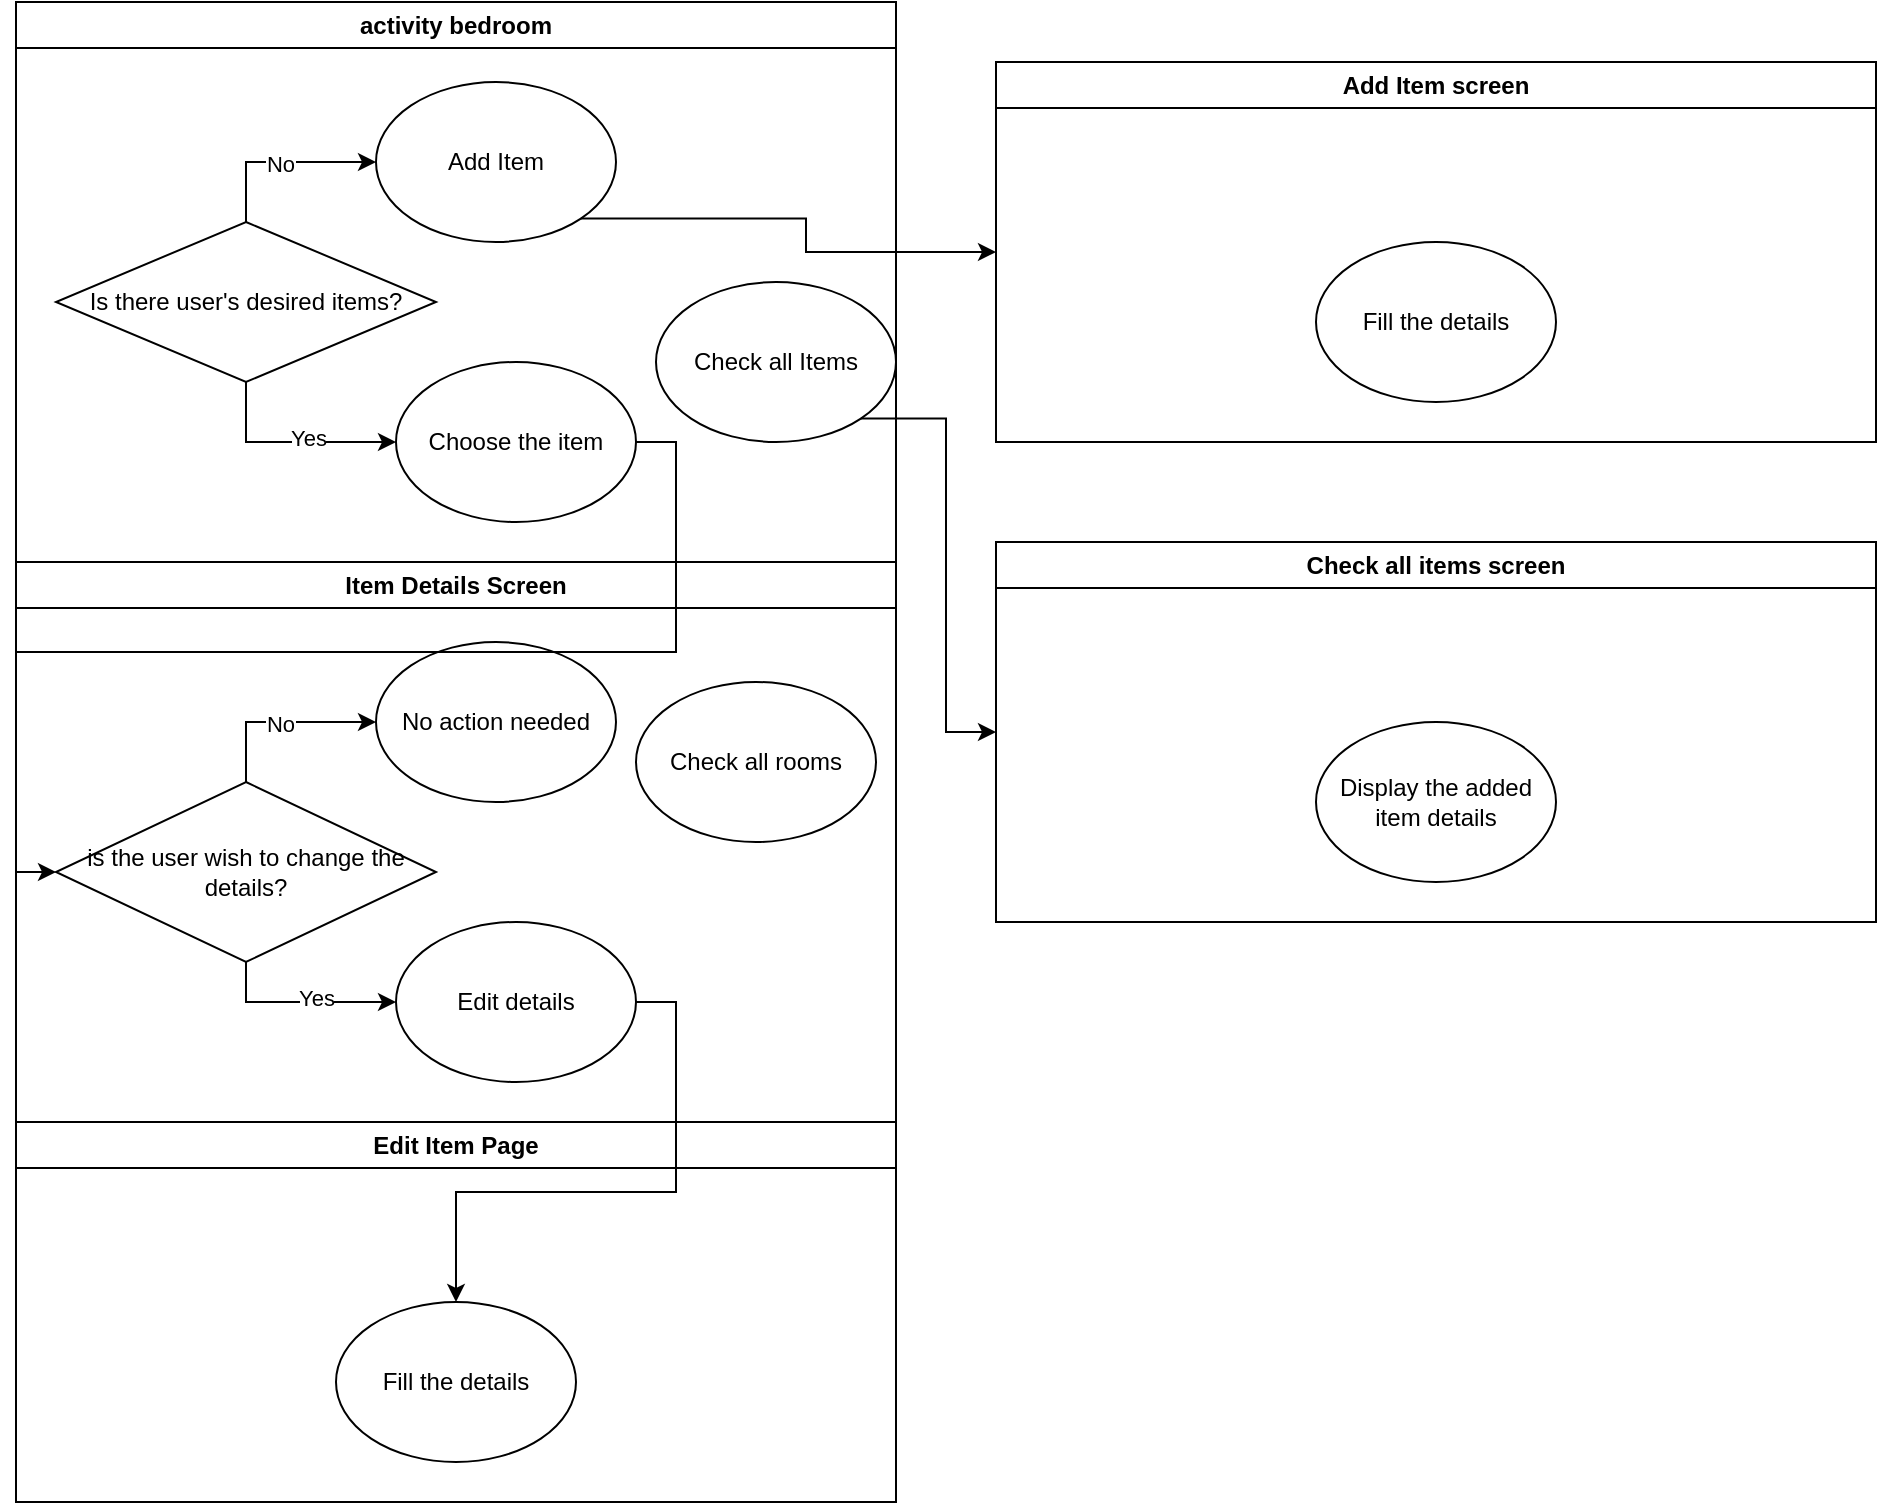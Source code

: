 <mxfile version="24.7.17">
  <diagram name="Page-1" id="eoc4MKagsMnlG2iia2Lf">
    <mxGraphModel dx="1050" dy="565" grid="1" gridSize="10" guides="1" tooltips="1" connect="1" arrows="1" fold="1" page="1" pageScale="1" pageWidth="850" pageHeight="1100" math="0" shadow="0">
      <root>
        <mxCell id="0" />
        <mxCell id="1" parent="0" />
        <mxCell id="W7nW2BxCHRV_zjZKXj0f-22" value="activity bedroom" style="swimlane;whiteSpace=wrap;html=1;" parent="1" vertex="1">
          <mxGeometry x="340" y="50" width="440" height="280" as="geometry" />
        </mxCell>
        <mxCell id="W7nW2BxCHRV_zjZKXj0f-23" style="edgeStyle=orthogonalEdgeStyle;rounded=0;orthogonalLoop=1;jettySize=auto;html=1;entryX=0;entryY=0.5;entryDx=0;entryDy=0;" parent="W7nW2BxCHRV_zjZKXj0f-22" source="W7nW2BxCHRV_zjZKXj0f-25" target="W7nW2BxCHRV_zjZKXj0f-29" edge="1">
          <mxGeometry relative="1" as="geometry" />
        </mxCell>
        <mxCell id="W7nW2BxCHRV_zjZKXj0f-24" value="Yes" style="edgeLabel;html=1;align=center;verticalAlign=middle;resizable=0;points=[];" parent="W7nW2BxCHRV_zjZKXj0f-23" vertex="1" connectable="0">
          <mxGeometry x="0.155" y="2" relative="1" as="geometry">
            <mxPoint as="offset" />
          </mxGeometry>
        </mxCell>
        <mxCell id="W7nW2BxCHRV_zjZKXj0f-25" value="Is there user&#39;s desired items?" style="rhombus;whiteSpace=wrap;html=1;" parent="W7nW2BxCHRV_zjZKXj0f-22" vertex="1">
          <mxGeometry x="20" y="110" width="190" height="80" as="geometry" />
        </mxCell>
        <mxCell id="W7nW2BxCHRV_zjZKXj0f-26" style="edgeStyle=orthogonalEdgeStyle;rounded=0;orthogonalLoop=1;jettySize=auto;html=1;entryX=0;entryY=0.5;entryDx=0;entryDy=0;" parent="W7nW2BxCHRV_zjZKXj0f-22" source="W7nW2BxCHRV_zjZKXj0f-25" target="W7nW2BxCHRV_zjZKXj0f-28" edge="1">
          <mxGeometry relative="1" as="geometry" />
        </mxCell>
        <mxCell id="W7nW2BxCHRV_zjZKXj0f-27" value="No" style="edgeLabel;html=1;align=center;verticalAlign=middle;resizable=0;points=[];" parent="W7nW2BxCHRV_zjZKXj0f-26" vertex="1" connectable="0">
          <mxGeometry x="-0.016" y="-1" relative="1" as="geometry">
            <mxPoint as="offset" />
          </mxGeometry>
        </mxCell>
        <mxCell id="W7nW2BxCHRV_zjZKXj0f-28" value="Add Item" style="ellipse;whiteSpace=wrap;html=1;" parent="W7nW2BxCHRV_zjZKXj0f-22" vertex="1">
          <mxGeometry x="180" y="40" width="120" height="80" as="geometry" />
        </mxCell>
        <mxCell id="W7nW2BxCHRV_zjZKXj0f-29" value="Choose the item" style="ellipse;whiteSpace=wrap;html=1;" parent="W7nW2BxCHRV_zjZKXj0f-22" vertex="1">
          <mxGeometry x="190" y="180" width="120" height="80" as="geometry" />
        </mxCell>
        <mxCell id="W7nW2BxCHRV_zjZKXj0f-31" value="Check all Items" style="ellipse;whiteSpace=wrap;html=1;" parent="W7nW2BxCHRV_zjZKXj0f-22" vertex="1">
          <mxGeometry x="320" y="140" width="120" height="80" as="geometry" />
        </mxCell>
        <mxCell id="W7nW2BxCHRV_zjZKXj0f-48" value="Item Details Screen" style="swimlane;whiteSpace=wrap;html=1;" parent="1" vertex="1">
          <mxGeometry x="340" y="330" width="440" height="280" as="geometry" />
        </mxCell>
        <mxCell id="W7nW2BxCHRV_zjZKXj0f-49" style="edgeStyle=orthogonalEdgeStyle;rounded=0;orthogonalLoop=1;jettySize=auto;html=1;entryX=0;entryY=0.5;entryDx=0;entryDy=0;" parent="W7nW2BxCHRV_zjZKXj0f-48" source="W7nW2BxCHRV_zjZKXj0f-51" target="W7nW2BxCHRV_zjZKXj0f-55" edge="1">
          <mxGeometry relative="1" as="geometry" />
        </mxCell>
        <mxCell id="W7nW2BxCHRV_zjZKXj0f-50" value="Yes" style="edgeLabel;html=1;align=center;verticalAlign=middle;resizable=0;points=[];" parent="W7nW2BxCHRV_zjZKXj0f-49" vertex="1" connectable="0">
          <mxGeometry x="0.155" y="2" relative="1" as="geometry">
            <mxPoint as="offset" />
          </mxGeometry>
        </mxCell>
        <mxCell id="W7nW2BxCHRV_zjZKXj0f-51" value="is the user wish to change the details?" style="rhombus;whiteSpace=wrap;html=1;" parent="W7nW2BxCHRV_zjZKXj0f-48" vertex="1">
          <mxGeometry x="20" y="110" width="190" height="90" as="geometry" />
        </mxCell>
        <mxCell id="W7nW2BxCHRV_zjZKXj0f-52" style="edgeStyle=orthogonalEdgeStyle;rounded=0;orthogonalLoop=1;jettySize=auto;html=1;entryX=0;entryY=0.5;entryDx=0;entryDy=0;" parent="W7nW2BxCHRV_zjZKXj0f-48" source="W7nW2BxCHRV_zjZKXj0f-51" target="W7nW2BxCHRV_zjZKXj0f-54" edge="1">
          <mxGeometry relative="1" as="geometry" />
        </mxCell>
        <mxCell id="W7nW2BxCHRV_zjZKXj0f-53" value="No" style="edgeLabel;html=1;align=center;verticalAlign=middle;resizable=0;points=[];" parent="W7nW2BxCHRV_zjZKXj0f-52" vertex="1" connectable="0">
          <mxGeometry x="-0.016" y="-1" relative="1" as="geometry">
            <mxPoint as="offset" />
          </mxGeometry>
        </mxCell>
        <mxCell id="W7nW2BxCHRV_zjZKXj0f-54" value="No action needed" style="ellipse;whiteSpace=wrap;html=1;" parent="W7nW2BxCHRV_zjZKXj0f-48" vertex="1">
          <mxGeometry x="180" y="40" width="120" height="80" as="geometry" />
        </mxCell>
        <mxCell id="W7nW2BxCHRV_zjZKXj0f-55" value="Edit details" style="ellipse;whiteSpace=wrap;html=1;" parent="W7nW2BxCHRV_zjZKXj0f-48" vertex="1">
          <mxGeometry x="190" y="180" width="120" height="80" as="geometry" />
        </mxCell>
        <mxCell id="W7nW2BxCHRV_zjZKXj0f-57" value="Check all rooms" style="ellipse;whiteSpace=wrap;html=1;" parent="W7nW2BxCHRV_zjZKXj0f-48" vertex="1">
          <mxGeometry x="310" y="60" width="120" height="80" as="geometry" />
        </mxCell>
        <mxCell id="7I4hs-MUoRhDfMfP-qmd-4" value="Edit Item Page" style="swimlane;whiteSpace=wrap;html=1;" vertex="1" parent="1">
          <mxGeometry x="340" y="610" width="440" height="190" as="geometry" />
        </mxCell>
        <mxCell id="7I4hs-MUoRhDfMfP-qmd-5" value="Fill the details" style="ellipse;whiteSpace=wrap;html=1;" vertex="1" parent="7I4hs-MUoRhDfMfP-qmd-4">
          <mxGeometry x="160" y="90" width="120" height="80" as="geometry" />
        </mxCell>
        <mxCell id="7I4hs-MUoRhDfMfP-qmd-7" style="edgeStyle=orthogonalEdgeStyle;rounded=0;orthogonalLoop=1;jettySize=auto;html=1;exitX=1;exitY=0.5;exitDx=0;exitDy=0;" edge="1" parent="1" source="W7nW2BxCHRV_zjZKXj0f-55" target="7I4hs-MUoRhDfMfP-qmd-5">
          <mxGeometry relative="1" as="geometry" />
        </mxCell>
        <mxCell id="7I4hs-MUoRhDfMfP-qmd-8" style="edgeStyle=orthogonalEdgeStyle;rounded=0;orthogonalLoop=1;jettySize=auto;html=1;exitX=1;exitY=0.5;exitDx=0;exitDy=0;entryX=0;entryY=0.5;entryDx=0;entryDy=0;" edge="1" parent="1" source="W7nW2BxCHRV_zjZKXj0f-29" target="W7nW2BxCHRV_zjZKXj0f-51">
          <mxGeometry relative="1" as="geometry" />
        </mxCell>
        <mxCell id="7I4hs-MUoRhDfMfP-qmd-9" value="Add Item screen" style="swimlane;whiteSpace=wrap;html=1;" vertex="1" parent="1">
          <mxGeometry x="830" y="80" width="440" height="190" as="geometry" />
        </mxCell>
        <mxCell id="7I4hs-MUoRhDfMfP-qmd-10" value="Fill the details" style="ellipse;whiteSpace=wrap;html=1;" vertex="1" parent="7I4hs-MUoRhDfMfP-qmd-9">
          <mxGeometry x="160" y="90" width="120" height="80" as="geometry" />
        </mxCell>
        <mxCell id="7I4hs-MUoRhDfMfP-qmd-11" style="edgeStyle=orthogonalEdgeStyle;rounded=0;orthogonalLoop=1;jettySize=auto;html=1;exitX=1;exitY=1;exitDx=0;exitDy=0;entryX=0;entryY=0.5;entryDx=0;entryDy=0;" edge="1" parent="1" source="W7nW2BxCHRV_zjZKXj0f-28" target="7I4hs-MUoRhDfMfP-qmd-9">
          <mxGeometry relative="1" as="geometry" />
        </mxCell>
        <mxCell id="7I4hs-MUoRhDfMfP-qmd-12" value="Check all items screen" style="swimlane;whiteSpace=wrap;html=1;" vertex="1" parent="1">
          <mxGeometry x="830" y="320" width="440" height="190" as="geometry" />
        </mxCell>
        <mxCell id="7I4hs-MUoRhDfMfP-qmd-13" value="Display the added item details" style="ellipse;whiteSpace=wrap;html=1;" vertex="1" parent="7I4hs-MUoRhDfMfP-qmd-12">
          <mxGeometry x="160" y="90" width="120" height="80" as="geometry" />
        </mxCell>
        <mxCell id="7I4hs-MUoRhDfMfP-qmd-14" style="edgeStyle=orthogonalEdgeStyle;rounded=0;orthogonalLoop=1;jettySize=auto;html=1;exitX=1;exitY=1;exitDx=0;exitDy=0;entryX=0;entryY=0.5;entryDx=0;entryDy=0;" edge="1" parent="1" source="W7nW2BxCHRV_zjZKXj0f-31" target="7I4hs-MUoRhDfMfP-qmd-12">
          <mxGeometry relative="1" as="geometry" />
        </mxCell>
      </root>
    </mxGraphModel>
  </diagram>
</mxfile>
